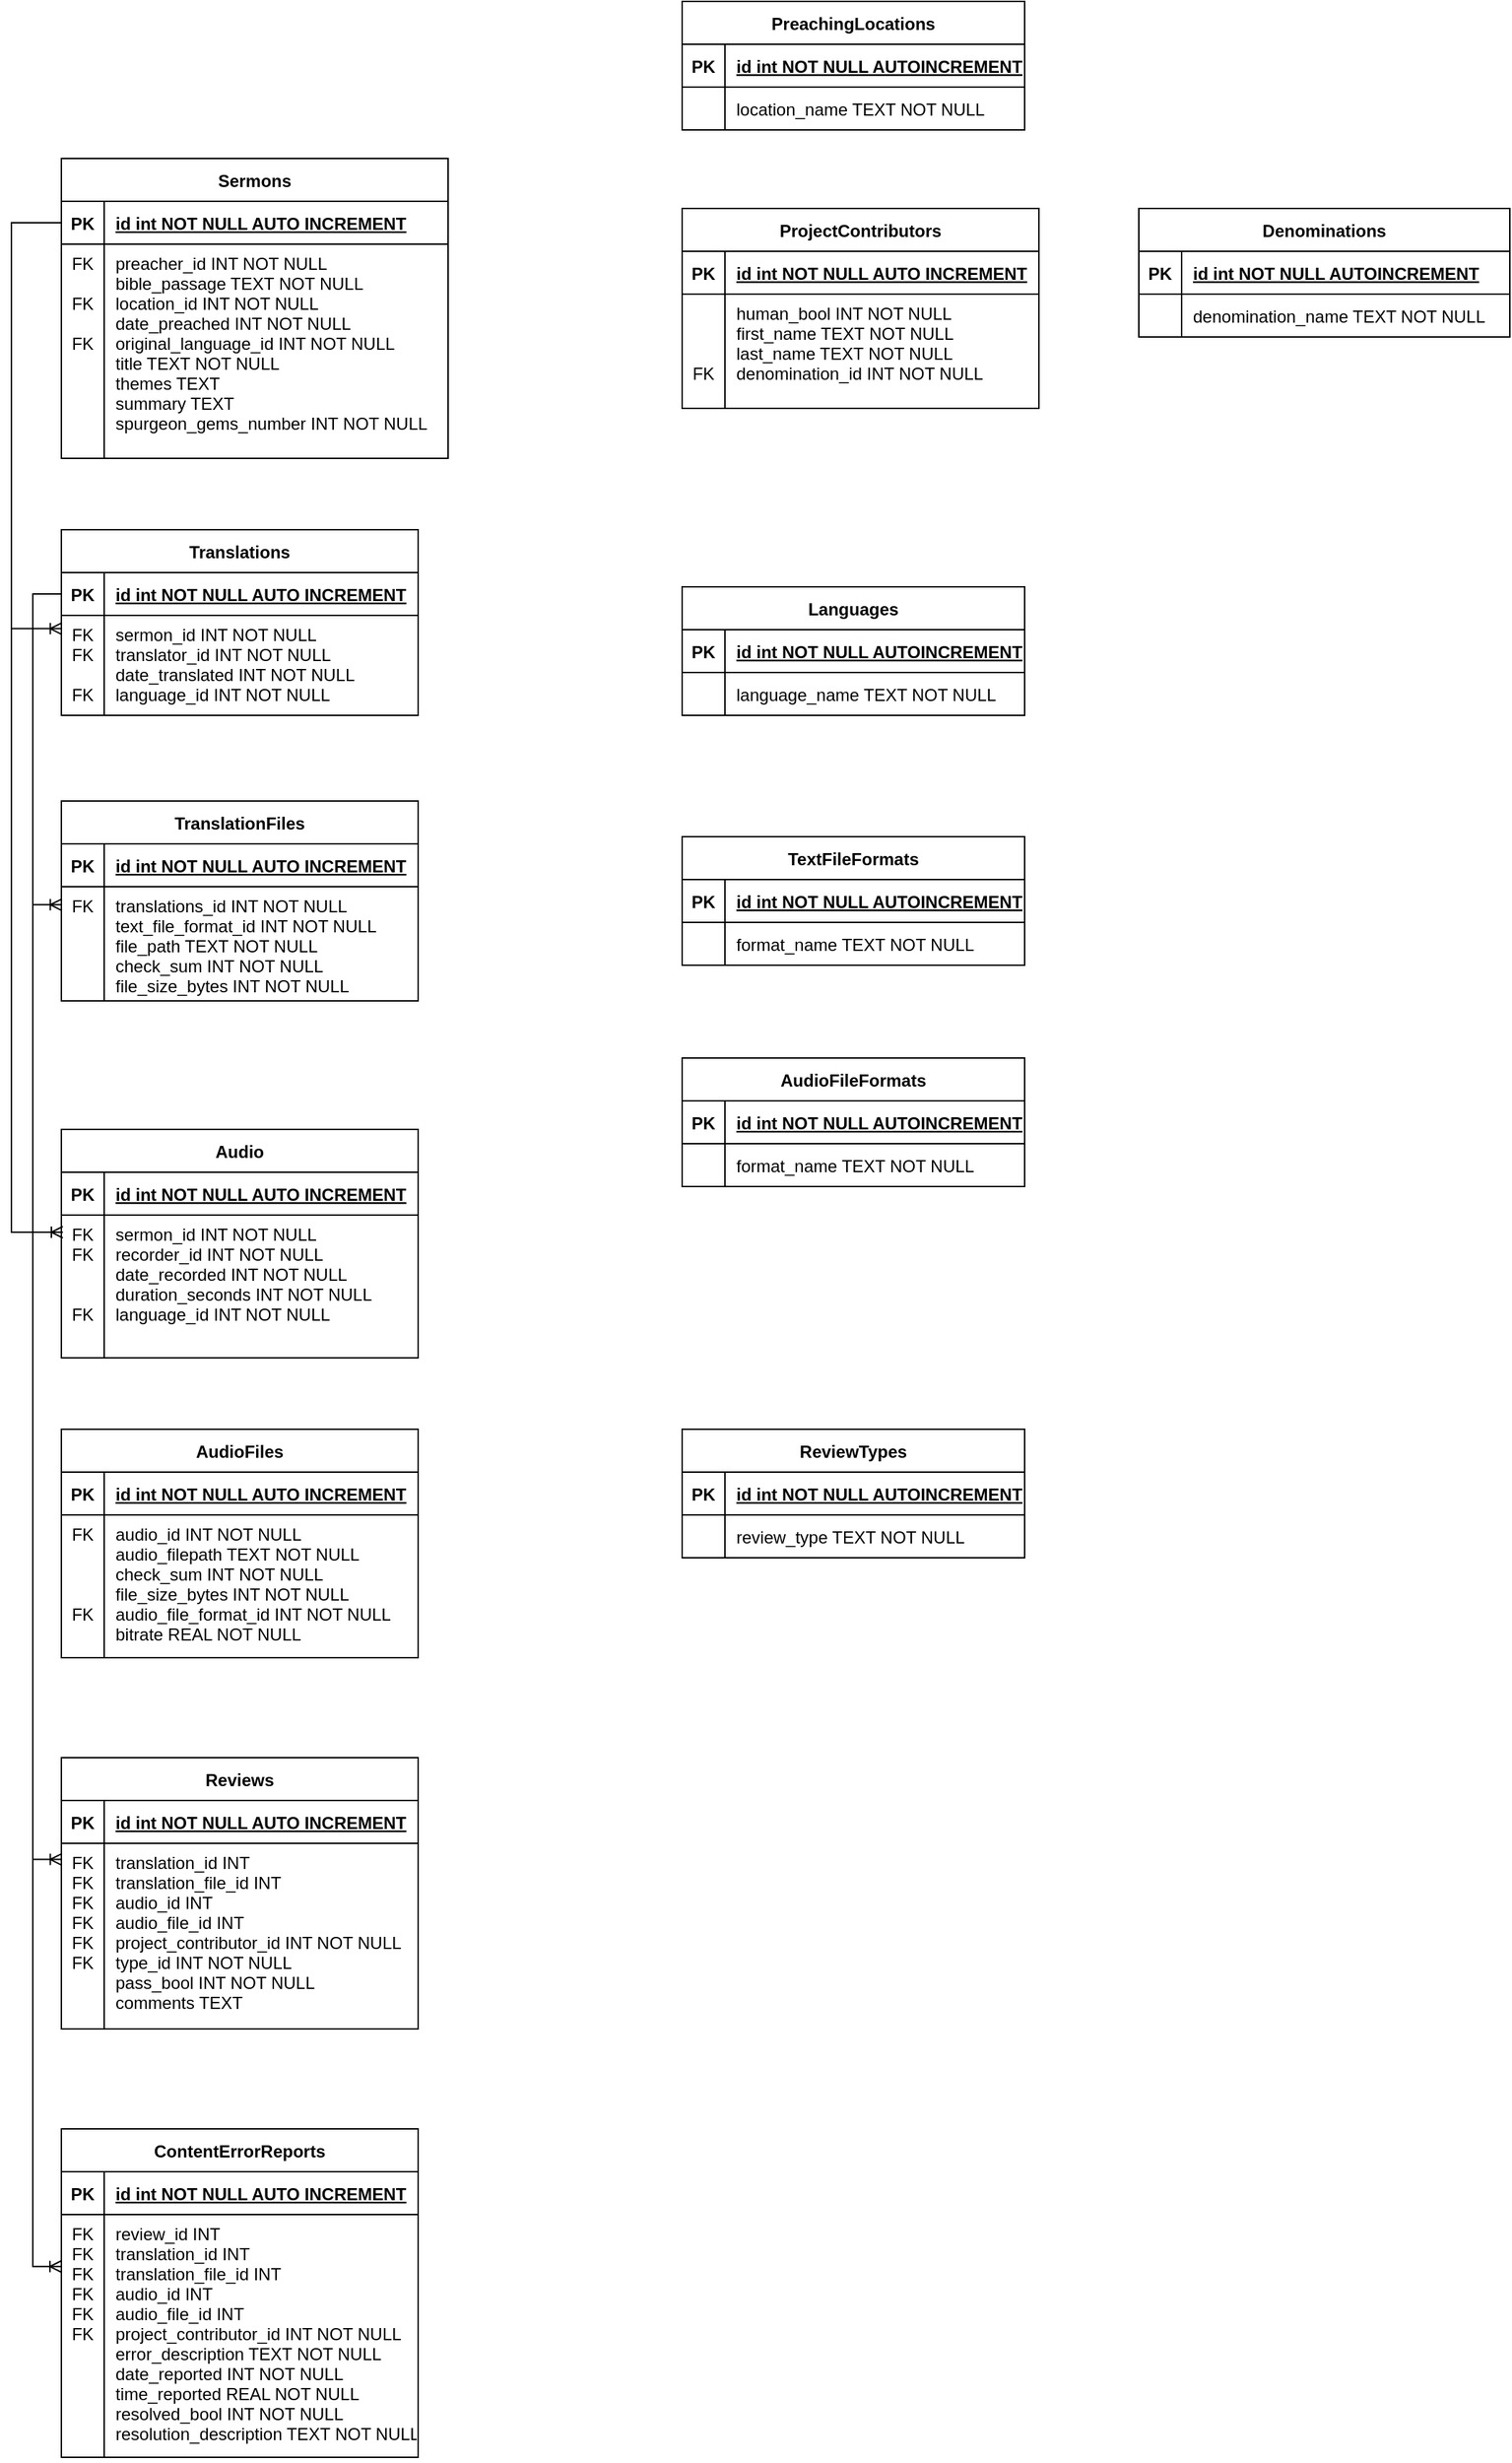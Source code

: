 <mxfile version="28.0.6">
  <diagram id="R2lEEEUBdFMjLlhIrx00" name="Page-1">
    <mxGraphModel dx="2066" dy="2302" grid="1" gridSize="10" guides="1" tooltips="1" connect="1" arrows="1" fold="1" page="1" pageScale="1" pageWidth="850" pageHeight="1100" math="0" shadow="0" extFonts="Permanent Marker^https://fonts.googleapis.com/css?family=Permanent+Marker">
      <root>
        <mxCell id="0" />
        <mxCell id="1" parent="0" />
        <mxCell id="C-vyLk0tnHw3VtMMgP7b-23" value="Sermons" style="shape=table;startSize=30;container=1;collapsible=1;childLayout=tableLayout;fixedRows=1;rowLines=0;fontStyle=1;align=center;resizeLast=1;" parent="1" vertex="1">
          <mxGeometry x="425" y="60" width="271" height="210" as="geometry" />
        </mxCell>
        <mxCell id="C-vyLk0tnHw3VtMMgP7b-24" value="" style="shape=partialRectangle;collapsible=0;dropTarget=0;pointerEvents=0;fillColor=none;points=[[0,0.5],[1,0.5]];portConstraint=eastwest;top=0;left=0;right=0;bottom=1;" parent="C-vyLk0tnHw3VtMMgP7b-23" vertex="1">
          <mxGeometry y="30" width="271" height="30" as="geometry" />
        </mxCell>
        <mxCell id="C-vyLk0tnHw3VtMMgP7b-25" value="PK" style="shape=partialRectangle;overflow=hidden;connectable=0;fillColor=none;top=0;left=0;bottom=0;right=0;fontStyle=1;" parent="C-vyLk0tnHw3VtMMgP7b-24" vertex="1">
          <mxGeometry width="30" height="30" as="geometry">
            <mxRectangle width="30" height="30" as="alternateBounds" />
          </mxGeometry>
        </mxCell>
        <mxCell id="C-vyLk0tnHw3VtMMgP7b-26" value="id int NOT NULL AUTO INCREMENT" style="shape=partialRectangle;overflow=hidden;connectable=0;fillColor=none;top=0;left=0;bottom=0;right=0;align=left;spacingLeft=6;fontStyle=5;" parent="C-vyLk0tnHw3VtMMgP7b-24" vertex="1">
          <mxGeometry x="30" width="241" height="30" as="geometry">
            <mxRectangle width="241" height="30" as="alternateBounds" />
          </mxGeometry>
        </mxCell>
        <mxCell id="C-vyLk0tnHw3VtMMgP7b-27" value="" style="shape=partialRectangle;collapsible=0;dropTarget=0;pointerEvents=0;fillColor=none;points=[[0,0.5],[1,0.5]];portConstraint=eastwest;top=0;left=0;right=0;bottom=0;" parent="C-vyLk0tnHw3VtMMgP7b-23" vertex="1">
          <mxGeometry y="60" width="271" height="150" as="geometry" />
        </mxCell>
        <mxCell id="C-vyLk0tnHw3VtMMgP7b-28" value="FK&#xa;&#xa;FK&#xa;&#xa;FK" style="shape=partialRectangle;overflow=hidden;connectable=0;fillColor=none;top=0;left=0;bottom=0;right=0;verticalAlign=top;" parent="C-vyLk0tnHw3VtMMgP7b-27" vertex="1">
          <mxGeometry width="30" height="150" as="geometry">
            <mxRectangle width="30" height="150" as="alternateBounds" />
          </mxGeometry>
        </mxCell>
        <mxCell id="C-vyLk0tnHw3VtMMgP7b-29" value="preacher_id INT NOT NULL&#xa;bible_passage TEXT NOT NULL&#xa;location_id INT NOT NULL&#xa;date_preached INT NOT NULL&#xa;original_language_id INT NOT NULL&#xa;title TEXT NOT NULL&#xa;themes TEXT&#xa;summary TEXT&#xa;spurgeon_gems_number INT NOT NULL&#xa;&#xa;" style="shape=partialRectangle;overflow=hidden;connectable=0;fillColor=none;top=0;left=0;bottom=0;right=0;align=left;spacingLeft=6;verticalAlign=top;" parent="C-vyLk0tnHw3VtMMgP7b-27" vertex="1">
          <mxGeometry x="30" width="241" height="150" as="geometry">
            <mxRectangle width="241" height="150" as="alternateBounds" />
          </mxGeometry>
        </mxCell>
        <mxCell id="b16THoZEXpVMPkpqOy9E-1" value="Audio" style="shape=table;startSize=30;container=1;collapsible=1;childLayout=tableLayout;fixedRows=1;rowLines=0;fontStyle=1;align=center;resizeLast=1;" vertex="1" parent="1">
          <mxGeometry x="425" y="740" width="250" height="160" as="geometry" />
        </mxCell>
        <mxCell id="b16THoZEXpVMPkpqOy9E-2" value="" style="shape=partialRectangle;collapsible=0;dropTarget=0;pointerEvents=0;fillColor=none;points=[[0,0.5],[1,0.5]];portConstraint=eastwest;top=0;left=0;right=0;bottom=1;" vertex="1" parent="b16THoZEXpVMPkpqOy9E-1">
          <mxGeometry y="30" width="250" height="30" as="geometry" />
        </mxCell>
        <mxCell id="b16THoZEXpVMPkpqOy9E-3" value="PK" style="shape=partialRectangle;overflow=hidden;connectable=0;fillColor=none;top=0;left=0;bottom=0;right=0;fontStyle=1;" vertex="1" parent="b16THoZEXpVMPkpqOy9E-2">
          <mxGeometry width="30" height="30" as="geometry">
            <mxRectangle width="30" height="30" as="alternateBounds" />
          </mxGeometry>
        </mxCell>
        <mxCell id="b16THoZEXpVMPkpqOy9E-4" value="id int NOT NULL AUTO INCREMENT" style="shape=partialRectangle;overflow=hidden;connectable=0;fillColor=none;top=0;left=0;bottom=0;right=0;align=left;spacingLeft=6;fontStyle=5;" vertex="1" parent="b16THoZEXpVMPkpqOy9E-2">
          <mxGeometry x="30" width="220" height="30" as="geometry">
            <mxRectangle width="220" height="30" as="alternateBounds" />
          </mxGeometry>
        </mxCell>
        <mxCell id="b16THoZEXpVMPkpqOy9E-5" value="" style="shape=partialRectangle;collapsible=0;dropTarget=0;pointerEvents=0;fillColor=none;points=[[0,0.5],[1,0.5]];portConstraint=eastwest;top=0;left=0;right=0;bottom=0;" vertex="1" parent="b16THoZEXpVMPkpqOy9E-1">
          <mxGeometry y="60" width="250" height="100" as="geometry" />
        </mxCell>
        <mxCell id="b16THoZEXpVMPkpqOy9E-6" value="FK&#xa;FK&#xa;&#xa;&#xa;FK" style="shape=partialRectangle;overflow=hidden;connectable=0;fillColor=none;top=0;left=0;bottom=0;right=0;verticalAlign=top;" vertex="1" parent="b16THoZEXpVMPkpqOy9E-5">
          <mxGeometry width="30" height="100" as="geometry">
            <mxRectangle width="30" height="100" as="alternateBounds" />
          </mxGeometry>
        </mxCell>
        <mxCell id="b16THoZEXpVMPkpqOy9E-7" value="sermon_id INT NOT NULL&#xa;recorder_id INT NOT NULL&#xa;date_recorded INT NOT NULL&#xa;duration_seconds INT NOT NULL&#xa;language_id INT NOT NULL&#xa;&#xa;" style="shape=partialRectangle;overflow=hidden;connectable=0;fillColor=none;top=0;left=0;bottom=0;right=0;align=left;spacingLeft=6;verticalAlign=top;" vertex="1" parent="b16THoZEXpVMPkpqOy9E-5">
          <mxGeometry x="30" width="220" height="100" as="geometry">
            <mxRectangle width="220" height="100" as="alternateBounds" />
          </mxGeometry>
        </mxCell>
        <mxCell id="b16THoZEXpVMPkpqOy9E-8" value="AudioFiles" style="shape=table;startSize=30;container=1;collapsible=1;childLayout=tableLayout;fixedRows=1;rowLines=0;fontStyle=1;align=center;resizeLast=1;" vertex="1" parent="1">
          <mxGeometry x="425" y="950" width="250" height="160" as="geometry" />
        </mxCell>
        <mxCell id="b16THoZEXpVMPkpqOy9E-9" value="" style="shape=partialRectangle;collapsible=0;dropTarget=0;pointerEvents=0;fillColor=none;points=[[0,0.5],[1,0.5]];portConstraint=eastwest;top=0;left=0;right=0;bottom=1;" vertex="1" parent="b16THoZEXpVMPkpqOy9E-8">
          <mxGeometry y="30" width="250" height="30" as="geometry" />
        </mxCell>
        <mxCell id="b16THoZEXpVMPkpqOy9E-10" value="PK" style="shape=partialRectangle;overflow=hidden;connectable=0;fillColor=none;top=0;left=0;bottom=0;right=0;fontStyle=1;" vertex="1" parent="b16THoZEXpVMPkpqOy9E-9">
          <mxGeometry width="30" height="30" as="geometry">
            <mxRectangle width="30" height="30" as="alternateBounds" />
          </mxGeometry>
        </mxCell>
        <mxCell id="b16THoZEXpVMPkpqOy9E-11" value="id int NOT NULL AUTO INCREMENT" style="shape=partialRectangle;overflow=hidden;connectable=0;fillColor=none;top=0;left=0;bottom=0;right=0;align=left;spacingLeft=6;fontStyle=5;" vertex="1" parent="b16THoZEXpVMPkpqOy9E-9">
          <mxGeometry x="30" width="220" height="30" as="geometry">
            <mxRectangle width="220" height="30" as="alternateBounds" />
          </mxGeometry>
        </mxCell>
        <mxCell id="b16THoZEXpVMPkpqOy9E-12" value="" style="shape=partialRectangle;collapsible=0;dropTarget=0;pointerEvents=0;fillColor=none;points=[[0,0.5],[1,0.5]];portConstraint=eastwest;top=0;left=0;right=0;bottom=0;" vertex="1" parent="b16THoZEXpVMPkpqOy9E-8">
          <mxGeometry y="60" width="250" height="100" as="geometry" />
        </mxCell>
        <mxCell id="b16THoZEXpVMPkpqOy9E-13" value="FK&#xa;&#xa;&#xa;&#xa;FK" style="shape=partialRectangle;overflow=hidden;connectable=0;fillColor=none;top=0;left=0;bottom=0;right=0;verticalAlign=top;" vertex="1" parent="b16THoZEXpVMPkpqOy9E-12">
          <mxGeometry width="30" height="100" as="geometry">
            <mxRectangle width="30" height="100" as="alternateBounds" />
          </mxGeometry>
        </mxCell>
        <mxCell id="b16THoZEXpVMPkpqOy9E-14" value="audio_id INT NOT NULL&#xa;audio_filepath TEXT NOT NULL&#xa;check_sum INT NOT NULL&#xa;file_size_bytes INT NOT NULL&#xa;audio_file_format_id INT NOT NULL&#xa;bitrate REAL NOT NULL&#xa;&#xa;" style="shape=partialRectangle;overflow=hidden;connectable=0;fillColor=none;top=0;left=0;bottom=0;right=0;align=left;spacingLeft=6;verticalAlign=top;" vertex="1" parent="b16THoZEXpVMPkpqOy9E-12">
          <mxGeometry x="30" width="220" height="100" as="geometry">
            <mxRectangle width="220" height="100" as="alternateBounds" />
          </mxGeometry>
        </mxCell>
        <mxCell id="b16THoZEXpVMPkpqOy9E-15" value="Translations" style="shape=table;startSize=30;container=1;collapsible=1;childLayout=tableLayout;fixedRows=1;rowLines=0;fontStyle=1;align=center;resizeLast=1;" vertex="1" parent="1">
          <mxGeometry x="425" y="320" width="250" height="130" as="geometry" />
        </mxCell>
        <mxCell id="b16THoZEXpVMPkpqOy9E-16" value="" style="shape=partialRectangle;collapsible=0;dropTarget=0;pointerEvents=0;fillColor=none;points=[[0,0.5],[1,0.5]];portConstraint=eastwest;top=0;left=0;right=0;bottom=1;" vertex="1" parent="b16THoZEXpVMPkpqOy9E-15">
          <mxGeometry y="30" width="250" height="30" as="geometry" />
        </mxCell>
        <mxCell id="b16THoZEXpVMPkpqOy9E-17" value="PK" style="shape=partialRectangle;overflow=hidden;connectable=0;fillColor=none;top=0;left=0;bottom=0;right=0;fontStyle=1;" vertex="1" parent="b16THoZEXpVMPkpqOy9E-16">
          <mxGeometry width="30" height="30" as="geometry">
            <mxRectangle width="30" height="30" as="alternateBounds" />
          </mxGeometry>
        </mxCell>
        <mxCell id="b16THoZEXpVMPkpqOy9E-18" value="id int NOT NULL AUTO INCREMENT" style="shape=partialRectangle;overflow=hidden;connectable=0;fillColor=none;top=0;left=0;bottom=0;right=0;align=left;spacingLeft=6;fontStyle=5;" vertex="1" parent="b16THoZEXpVMPkpqOy9E-16">
          <mxGeometry x="30" width="220" height="30" as="geometry">
            <mxRectangle width="220" height="30" as="alternateBounds" />
          </mxGeometry>
        </mxCell>
        <mxCell id="b16THoZEXpVMPkpqOy9E-19" value="" style="shape=partialRectangle;collapsible=0;dropTarget=0;pointerEvents=0;fillColor=none;points=[[0,0.5],[1,0.5]];portConstraint=eastwest;top=0;left=0;right=0;bottom=0;" vertex="1" parent="b16THoZEXpVMPkpqOy9E-15">
          <mxGeometry y="60" width="250" height="70" as="geometry" />
        </mxCell>
        <mxCell id="b16THoZEXpVMPkpqOy9E-20" value="FK&#xa;FK&#xa;&#xa;FK" style="shape=partialRectangle;overflow=hidden;connectable=0;fillColor=none;top=0;left=0;bottom=0;right=0;verticalAlign=top;" vertex="1" parent="b16THoZEXpVMPkpqOy9E-19">
          <mxGeometry width="30" height="70" as="geometry">
            <mxRectangle width="30" height="70" as="alternateBounds" />
          </mxGeometry>
        </mxCell>
        <mxCell id="b16THoZEXpVMPkpqOy9E-21" value="sermon_id INT NOT NULL&#xa;translator_id INT NOT NULL&#xa;date_translated INT NOT NULL&#xa;language_id INT NOT NULL" style="shape=partialRectangle;overflow=hidden;connectable=0;fillColor=none;top=0;left=0;bottom=0;right=0;align=left;spacingLeft=6;verticalAlign=top;" vertex="1" parent="b16THoZEXpVMPkpqOy9E-19">
          <mxGeometry x="30" width="220" height="70" as="geometry">
            <mxRectangle width="220" height="70" as="alternateBounds" />
          </mxGeometry>
        </mxCell>
        <mxCell id="b16THoZEXpVMPkpqOy9E-22" value="TranslationFiles" style="shape=table;startSize=30;container=1;collapsible=1;childLayout=tableLayout;fixedRows=1;rowLines=0;fontStyle=1;align=center;resizeLast=1;" vertex="1" parent="1">
          <mxGeometry x="425" y="510" width="250" height="140" as="geometry" />
        </mxCell>
        <mxCell id="b16THoZEXpVMPkpqOy9E-23" value="" style="shape=partialRectangle;collapsible=0;dropTarget=0;pointerEvents=0;fillColor=none;points=[[0,0.5],[1,0.5]];portConstraint=eastwest;top=0;left=0;right=0;bottom=1;" vertex="1" parent="b16THoZEXpVMPkpqOy9E-22">
          <mxGeometry y="30" width="250" height="30" as="geometry" />
        </mxCell>
        <mxCell id="b16THoZEXpVMPkpqOy9E-24" value="PK" style="shape=partialRectangle;overflow=hidden;connectable=0;fillColor=none;top=0;left=0;bottom=0;right=0;fontStyle=1;" vertex="1" parent="b16THoZEXpVMPkpqOy9E-23">
          <mxGeometry width="30" height="30" as="geometry">
            <mxRectangle width="30" height="30" as="alternateBounds" />
          </mxGeometry>
        </mxCell>
        <mxCell id="b16THoZEXpVMPkpqOy9E-25" value="id int NOT NULL AUTO INCREMENT" style="shape=partialRectangle;overflow=hidden;connectable=0;fillColor=none;top=0;left=0;bottom=0;right=0;align=left;spacingLeft=6;fontStyle=5;" vertex="1" parent="b16THoZEXpVMPkpqOy9E-23">
          <mxGeometry x="30" width="220" height="30" as="geometry">
            <mxRectangle width="220" height="30" as="alternateBounds" />
          </mxGeometry>
        </mxCell>
        <mxCell id="b16THoZEXpVMPkpqOy9E-26" value="" style="shape=partialRectangle;collapsible=0;dropTarget=0;pointerEvents=0;fillColor=none;points=[[0,0.5],[1,0.5]];portConstraint=eastwest;top=0;left=0;right=0;bottom=0;" vertex="1" parent="b16THoZEXpVMPkpqOy9E-22">
          <mxGeometry y="60" width="250" height="80" as="geometry" />
        </mxCell>
        <mxCell id="b16THoZEXpVMPkpqOy9E-27" value="FK&#xa;&#xa;&#xa;" style="shape=partialRectangle;overflow=hidden;connectable=0;fillColor=none;top=0;left=0;bottom=0;right=0;verticalAlign=top;" vertex="1" parent="b16THoZEXpVMPkpqOy9E-26">
          <mxGeometry width="30" height="80" as="geometry">
            <mxRectangle width="30" height="80" as="alternateBounds" />
          </mxGeometry>
        </mxCell>
        <mxCell id="b16THoZEXpVMPkpqOy9E-28" value="translations_id INT NOT NULL&#xa;text_file_format_id INT NOT NULL&#xa;file_path TEXT NOT NULL&#xa;check_sum INT NOT NULL&#xa;file_size_bytes INT NOT NULL&#xa;&#xa;" style="shape=partialRectangle;overflow=hidden;connectable=0;fillColor=none;top=0;left=0;bottom=0;right=0;align=left;spacingLeft=6;verticalAlign=top;" vertex="1" parent="b16THoZEXpVMPkpqOy9E-26">
          <mxGeometry x="30" width="220" height="80" as="geometry">
            <mxRectangle width="220" height="80" as="alternateBounds" />
          </mxGeometry>
        </mxCell>
        <mxCell id="b16THoZEXpVMPkpqOy9E-29" value="ProjectContributors" style="shape=table;startSize=30;container=1;collapsible=1;childLayout=tableLayout;fixedRows=1;rowLines=0;fontStyle=1;align=center;resizeLast=1;" vertex="1" parent="1">
          <mxGeometry x="860" y="95" width="250" height="140" as="geometry" />
        </mxCell>
        <mxCell id="b16THoZEXpVMPkpqOy9E-30" value="" style="shape=partialRectangle;collapsible=0;dropTarget=0;pointerEvents=0;fillColor=none;points=[[0,0.5],[1,0.5]];portConstraint=eastwest;top=0;left=0;right=0;bottom=1;" vertex="1" parent="b16THoZEXpVMPkpqOy9E-29">
          <mxGeometry y="30" width="250" height="30" as="geometry" />
        </mxCell>
        <mxCell id="b16THoZEXpVMPkpqOy9E-31" value="PK" style="shape=partialRectangle;overflow=hidden;connectable=0;fillColor=none;top=0;left=0;bottom=0;right=0;fontStyle=1;" vertex="1" parent="b16THoZEXpVMPkpqOy9E-30">
          <mxGeometry width="30" height="30" as="geometry">
            <mxRectangle width="30" height="30" as="alternateBounds" />
          </mxGeometry>
        </mxCell>
        <mxCell id="b16THoZEXpVMPkpqOy9E-32" value="id int NOT NULL AUTO INCREMENT" style="shape=partialRectangle;overflow=hidden;connectable=0;fillColor=none;top=0;left=0;bottom=0;right=0;align=left;spacingLeft=6;fontStyle=5;" vertex="1" parent="b16THoZEXpVMPkpqOy9E-30">
          <mxGeometry x="30" width="220" height="30" as="geometry">
            <mxRectangle width="220" height="30" as="alternateBounds" />
          </mxGeometry>
        </mxCell>
        <mxCell id="b16THoZEXpVMPkpqOy9E-33" value="" style="shape=partialRectangle;collapsible=0;dropTarget=0;pointerEvents=0;fillColor=none;points=[[0,0.5],[1,0.5]];portConstraint=eastwest;top=0;left=0;right=0;bottom=0;" vertex="1" parent="b16THoZEXpVMPkpqOy9E-29">
          <mxGeometry y="60" width="250" height="80" as="geometry" />
        </mxCell>
        <mxCell id="b16THoZEXpVMPkpqOy9E-34" value="&#xa;&#xa;&#xa;FK" style="shape=partialRectangle;overflow=hidden;connectable=0;fillColor=none;top=0;left=0;bottom=0;right=0;verticalAlign=top;" vertex="1" parent="b16THoZEXpVMPkpqOy9E-33">
          <mxGeometry width="30" height="80" as="geometry">
            <mxRectangle width="30" height="80" as="alternateBounds" />
          </mxGeometry>
        </mxCell>
        <mxCell id="b16THoZEXpVMPkpqOy9E-35" value="human_bool INT NOT NULL&#xa;first_name TEXT NOT NULL&#xa;last_name TEXT NOT NULL&#xa;denomination_id INT NOT NULL&#xa;&#xa;" style="shape=partialRectangle;overflow=hidden;connectable=0;fillColor=none;top=0;left=0;bottom=0;right=0;align=left;spacingLeft=6;verticalAlign=top;" vertex="1" parent="b16THoZEXpVMPkpqOy9E-33">
          <mxGeometry x="30" width="220" height="80" as="geometry">
            <mxRectangle width="220" height="80" as="alternateBounds" />
          </mxGeometry>
        </mxCell>
        <mxCell id="b16THoZEXpVMPkpqOy9E-36" value="Reviews" style="shape=table;startSize=30;container=1;collapsible=1;childLayout=tableLayout;fixedRows=1;rowLines=0;fontStyle=1;align=center;resizeLast=1;" vertex="1" parent="1">
          <mxGeometry x="425" y="1180" width="250" height="190" as="geometry" />
        </mxCell>
        <mxCell id="b16THoZEXpVMPkpqOy9E-37" value="" style="shape=partialRectangle;collapsible=0;dropTarget=0;pointerEvents=0;fillColor=none;points=[[0,0.5],[1,0.5]];portConstraint=eastwest;top=0;left=0;right=0;bottom=1;" vertex="1" parent="b16THoZEXpVMPkpqOy9E-36">
          <mxGeometry y="30" width="250" height="30" as="geometry" />
        </mxCell>
        <mxCell id="b16THoZEXpVMPkpqOy9E-38" value="PK" style="shape=partialRectangle;overflow=hidden;connectable=0;fillColor=none;top=0;left=0;bottom=0;right=0;fontStyle=1;" vertex="1" parent="b16THoZEXpVMPkpqOy9E-37">
          <mxGeometry width="30" height="30" as="geometry">
            <mxRectangle width="30" height="30" as="alternateBounds" />
          </mxGeometry>
        </mxCell>
        <mxCell id="b16THoZEXpVMPkpqOy9E-39" value="id int NOT NULL AUTO INCREMENT" style="shape=partialRectangle;overflow=hidden;connectable=0;fillColor=none;top=0;left=0;bottom=0;right=0;align=left;spacingLeft=6;fontStyle=5;" vertex="1" parent="b16THoZEXpVMPkpqOy9E-37">
          <mxGeometry x="30" width="220" height="30" as="geometry">
            <mxRectangle width="220" height="30" as="alternateBounds" />
          </mxGeometry>
        </mxCell>
        <mxCell id="b16THoZEXpVMPkpqOy9E-40" value="" style="shape=partialRectangle;collapsible=0;dropTarget=0;pointerEvents=0;fillColor=none;points=[[0,0.5],[1,0.5]];portConstraint=eastwest;top=0;left=0;right=0;bottom=0;" vertex="1" parent="b16THoZEXpVMPkpqOy9E-36">
          <mxGeometry y="60" width="250" height="130" as="geometry" />
        </mxCell>
        <mxCell id="b16THoZEXpVMPkpqOy9E-41" value="FK&#xa;FK&#xa;FK&#xa;FK&#xa;FK&#xa;FK" style="shape=partialRectangle;overflow=hidden;connectable=0;fillColor=none;top=0;left=0;bottom=0;right=0;verticalAlign=top;" vertex="1" parent="b16THoZEXpVMPkpqOy9E-40">
          <mxGeometry width="30" height="130" as="geometry">
            <mxRectangle width="30" height="130" as="alternateBounds" />
          </mxGeometry>
        </mxCell>
        <mxCell id="b16THoZEXpVMPkpqOy9E-42" value="translation_id INT&#xa;translation_file_id INT&#xa;audio_id INT&#xa;audio_file_id INT&#xa;project_contributor_id INT NOT NULL&#xa;type_id INT NOT NULL&#xa;pass_bool INT NOT NULL&#xa;comments TEXT&#xa;&#xa;&#xa;" style="shape=partialRectangle;overflow=hidden;connectable=0;fillColor=none;top=0;left=0;bottom=0;right=0;align=left;spacingLeft=6;verticalAlign=top;" vertex="1" parent="b16THoZEXpVMPkpqOy9E-40">
          <mxGeometry x="30" width="220" height="130" as="geometry">
            <mxRectangle width="220" height="130" as="alternateBounds" />
          </mxGeometry>
        </mxCell>
        <mxCell id="b16THoZEXpVMPkpqOy9E-43" value="ContentErrorReports" style="shape=table;startSize=30;container=1;collapsible=1;childLayout=tableLayout;fixedRows=1;rowLines=0;fontStyle=1;align=center;resizeLast=1;" vertex="1" parent="1">
          <mxGeometry x="425" y="1440" width="250" height="230" as="geometry" />
        </mxCell>
        <mxCell id="b16THoZEXpVMPkpqOy9E-44" value="" style="shape=partialRectangle;collapsible=0;dropTarget=0;pointerEvents=0;fillColor=none;points=[[0,0.5],[1,0.5]];portConstraint=eastwest;top=0;left=0;right=0;bottom=1;" vertex="1" parent="b16THoZEXpVMPkpqOy9E-43">
          <mxGeometry y="30" width="250" height="30" as="geometry" />
        </mxCell>
        <mxCell id="b16THoZEXpVMPkpqOy9E-45" value="PK" style="shape=partialRectangle;overflow=hidden;connectable=0;fillColor=none;top=0;left=0;bottom=0;right=0;fontStyle=1;" vertex="1" parent="b16THoZEXpVMPkpqOy9E-44">
          <mxGeometry width="30" height="30" as="geometry">
            <mxRectangle width="30" height="30" as="alternateBounds" />
          </mxGeometry>
        </mxCell>
        <mxCell id="b16THoZEXpVMPkpqOy9E-46" value="id int NOT NULL AUTO INCREMENT" style="shape=partialRectangle;overflow=hidden;connectable=0;fillColor=none;top=0;left=0;bottom=0;right=0;align=left;spacingLeft=6;fontStyle=5;" vertex="1" parent="b16THoZEXpVMPkpqOy9E-44">
          <mxGeometry x="30" width="220" height="30" as="geometry">
            <mxRectangle width="220" height="30" as="alternateBounds" />
          </mxGeometry>
        </mxCell>
        <mxCell id="b16THoZEXpVMPkpqOy9E-47" value="" style="shape=partialRectangle;collapsible=0;dropTarget=0;pointerEvents=0;fillColor=none;points=[[0,0.5],[1,0.5]];portConstraint=eastwest;top=0;left=0;right=0;bottom=0;" vertex="1" parent="b16THoZEXpVMPkpqOy9E-43">
          <mxGeometry y="60" width="250" height="170" as="geometry" />
        </mxCell>
        <mxCell id="b16THoZEXpVMPkpqOy9E-48" value="FK&#xa;FK&#xa;FK&#xa;FK&#xa;FK&#xa;FK&#xa;" style="shape=partialRectangle;overflow=hidden;connectable=0;fillColor=none;top=0;left=0;bottom=0;right=0;verticalAlign=top;" vertex="1" parent="b16THoZEXpVMPkpqOy9E-47">
          <mxGeometry width="30" height="170" as="geometry">
            <mxRectangle width="30" height="170" as="alternateBounds" />
          </mxGeometry>
        </mxCell>
        <mxCell id="b16THoZEXpVMPkpqOy9E-49" value="review_id INT&#xa;translation_id INT&#xa;translation_file_id INT&#xa;audio_id INT&#xa;audio_file_id INT&#xa;project_contributor_id INT NOT NULL&#xa;error_description TEXT NOT NULL&#xa;date_reported INT NOT NULL&#xa;time_reported REAL NOT NULL&#xa;resolved_bool INT NOT NULL&#xa;resolution_description TEXT NOT NULL&#xa;&#xa;&#xa;&#xa;" style="shape=partialRectangle;overflow=hidden;connectable=0;fillColor=none;top=0;left=0;bottom=0;right=0;align=left;spacingLeft=6;verticalAlign=top;" vertex="1" parent="b16THoZEXpVMPkpqOy9E-47">
          <mxGeometry x="30" width="220" height="170" as="geometry">
            <mxRectangle width="220" height="170" as="alternateBounds" />
          </mxGeometry>
        </mxCell>
        <mxCell id="b16THoZEXpVMPkpqOy9E-50" value="Denominations" style="shape=table;startSize=30;container=1;collapsible=1;childLayout=tableLayout;fixedRows=1;rowLines=0;fontStyle=1;align=center;resizeLast=1;" vertex="1" parent="1">
          <mxGeometry x="1180" y="95" width="260" height="90" as="geometry" />
        </mxCell>
        <mxCell id="b16THoZEXpVMPkpqOy9E-51" value="" style="shape=partialRectangle;collapsible=0;dropTarget=0;pointerEvents=0;fillColor=none;points=[[0,0.5],[1,0.5]];portConstraint=eastwest;top=0;left=0;right=0;bottom=1;" vertex="1" parent="b16THoZEXpVMPkpqOy9E-50">
          <mxGeometry y="30" width="260" height="30" as="geometry" />
        </mxCell>
        <mxCell id="b16THoZEXpVMPkpqOy9E-52" value="PK" style="shape=partialRectangle;overflow=hidden;connectable=0;fillColor=none;top=0;left=0;bottom=0;right=0;fontStyle=1;" vertex="1" parent="b16THoZEXpVMPkpqOy9E-51">
          <mxGeometry width="30" height="30" as="geometry">
            <mxRectangle width="30" height="30" as="alternateBounds" />
          </mxGeometry>
        </mxCell>
        <mxCell id="b16THoZEXpVMPkpqOy9E-53" value="id int NOT NULL AUTOINCREMENT" style="shape=partialRectangle;overflow=hidden;connectable=0;fillColor=none;top=0;left=0;bottom=0;right=0;align=left;spacingLeft=6;fontStyle=5;" vertex="1" parent="b16THoZEXpVMPkpqOy9E-51">
          <mxGeometry x="30" width="230" height="30" as="geometry">
            <mxRectangle width="230" height="30" as="alternateBounds" />
          </mxGeometry>
        </mxCell>
        <mxCell id="b16THoZEXpVMPkpqOy9E-54" value="" style="shape=partialRectangle;collapsible=0;dropTarget=0;pointerEvents=0;fillColor=none;points=[[0,0.5],[1,0.5]];portConstraint=eastwest;top=0;left=0;right=0;bottom=0;verticalAlign=top;" vertex="1" parent="b16THoZEXpVMPkpqOy9E-50">
          <mxGeometry y="60" width="260" height="30" as="geometry" />
        </mxCell>
        <mxCell id="b16THoZEXpVMPkpqOy9E-55" value="" style="shape=partialRectangle;overflow=hidden;connectable=0;fillColor=none;top=0;left=0;bottom=0;right=0;" vertex="1" parent="b16THoZEXpVMPkpqOy9E-54">
          <mxGeometry width="30" height="30" as="geometry">
            <mxRectangle width="30" height="30" as="alternateBounds" />
          </mxGeometry>
        </mxCell>
        <mxCell id="b16THoZEXpVMPkpqOy9E-56" value="denomination_name TEXT NOT NULL" style="shape=partialRectangle;overflow=hidden;connectable=0;fillColor=none;top=0;left=0;bottom=0;right=0;align=left;spacingLeft=6;" vertex="1" parent="b16THoZEXpVMPkpqOy9E-54">
          <mxGeometry x="30" width="230" height="30" as="geometry">
            <mxRectangle width="230" height="30" as="alternateBounds" />
          </mxGeometry>
        </mxCell>
        <mxCell id="b16THoZEXpVMPkpqOy9E-57" value="PreachingLocations" style="shape=table;startSize=30;container=1;collapsible=1;childLayout=tableLayout;fixedRows=1;rowLines=0;fontStyle=1;align=center;resizeLast=1;" vertex="1" parent="1">
          <mxGeometry x="860" y="-50" width="240" height="90" as="geometry" />
        </mxCell>
        <mxCell id="b16THoZEXpVMPkpqOy9E-58" value="" style="shape=partialRectangle;collapsible=0;dropTarget=0;pointerEvents=0;fillColor=none;points=[[0,0.5],[1,0.5]];portConstraint=eastwest;top=0;left=0;right=0;bottom=1;" vertex="1" parent="b16THoZEXpVMPkpqOy9E-57">
          <mxGeometry y="30" width="240" height="30" as="geometry" />
        </mxCell>
        <mxCell id="b16THoZEXpVMPkpqOy9E-59" value="PK" style="shape=partialRectangle;overflow=hidden;connectable=0;fillColor=none;top=0;left=0;bottom=0;right=0;fontStyle=1;" vertex="1" parent="b16THoZEXpVMPkpqOy9E-58">
          <mxGeometry width="30" height="30" as="geometry">
            <mxRectangle width="30" height="30" as="alternateBounds" />
          </mxGeometry>
        </mxCell>
        <mxCell id="b16THoZEXpVMPkpqOy9E-60" value="id int NOT NULL AUTOINCREMENT" style="shape=partialRectangle;overflow=hidden;connectable=0;fillColor=none;top=0;left=0;bottom=0;right=0;align=left;spacingLeft=6;fontStyle=5;" vertex="1" parent="b16THoZEXpVMPkpqOy9E-58">
          <mxGeometry x="30" width="210" height="30" as="geometry">
            <mxRectangle width="210" height="30" as="alternateBounds" />
          </mxGeometry>
        </mxCell>
        <mxCell id="b16THoZEXpVMPkpqOy9E-61" value="" style="shape=partialRectangle;collapsible=0;dropTarget=0;pointerEvents=0;fillColor=none;points=[[0,0.5],[1,0.5]];portConstraint=eastwest;top=0;left=0;right=0;bottom=0;verticalAlign=top;" vertex="1" parent="b16THoZEXpVMPkpqOy9E-57">
          <mxGeometry y="60" width="240" height="30" as="geometry" />
        </mxCell>
        <mxCell id="b16THoZEXpVMPkpqOy9E-62" value="" style="shape=partialRectangle;overflow=hidden;connectable=0;fillColor=none;top=0;left=0;bottom=0;right=0;" vertex="1" parent="b16THoZEXpVMPkpqOy9E-61">
          <mxGeometry width="30" height="30" as="geometry">
            <mxRectangle width="30" height="30" as="alternateBounds" />
          </mxGeometry>
        </mxCell>
        <mxCell id="b16THoZEXpVMPkpqOy9E-63" value="location_name TEXT NOT NULL" style="shape=partialRectangle;overflow=hidden;connectable=0;fillColor=none;top=0;left=0;bottom=0;right=0;align=left;spacingLeft=6;" vertex="1" parent="b16THoZEXpVMPkpqOy9E-61">
          <mxGeometry x="30" width="210" height="30" as="geometry">
            <mxRectangle width="210" height="30" as="alternateBounds" />
          </mxGeometry>
        </mxCell>
        <mxCell id="b16THoZEXpVMPkpqOy9E-64" value="Languages" style="shape=table;startSize=30;container=1;collapsible=1;childLayout=tableLayout;fixedRows=1;rowLines=0;fontStyle=1;align=center;resizeLast=1;" vertex="1" parent="1">
          <mxGeometry x="860" y="360" width="240" height="90" as="geometry" />
        </mxCell>
        <mxCell id="b16THoZEXpVMPkpqOy9E-65" value="" style="shape=partialRectangle;collapsible=0;dropTarget=0;pointerEvents=0;fillColor=none;points=[[0,0.5],[1,0.5]];portConstraint=eastwest;top=0;left=0;right=0;bottom=1;" vertex="1" parent="b16THoZEXpVMPkpqOy9E-64">
          <mxGeometry y="30" width="240" height="30" as="geometry" />
        </mxCell>
        <mxCell id="b16THoZEXpVMPkpqOy9E-66" value="PK" style="shape=partialRectangle;overflow=hidden;connectable=0;fillColor=none;top=0;left=0;bottom=0;right=0;fontStyle=1;" vertex="1" parent="b16THoZEXpVMPkpqOy9E-65">
          <mxGeometry width="30" height="30" as="geometry">
            <mxRectangle width="30" height="30" as="alternateBounds" />
          </mxGeometry>
        </mxCell>
        <mxCell id="b16THoZEXpVMPkpqOy9E-67" value="id int NOT NULL AUTOINCREMENT" style="shape=partialRectangle;overflow=hidden;connectable=0;fillColor=none;top=0;left=0;bottom=0;right=0;align=left;spacingLeft=6;fontStyle=5;" vertex="1" parent="b16THoZEXpVMPkpqOy9E-65">
          <mxGeometry x="30" width="210" height="30" as="geometry">
            <mxRectangle width="210" height="30" as="alternateBounds" />
          </mxGeometry>
        </mxCell>
        <mxCell id="b16THoZEXpVMPkpqOy9E-68" value="" style="shape=partialRectangle;collapsible=0;dropTarget=0;pointerEvents=0;fillColor=none;points=[[0,0.5],[1,0.5]];portConstraint=eastwest;top=0;left=0;right=0;bottom=0;verticalAlign=top;" vertex="1" parent="b16THoZEXpVMPkpqOy9E-64">
          <mxGeometry y="60" width="240" height="30" as="geometry" />
        </mxCell>
        <mxCell id="b16THoZEXpVMPkpqOy9E-69" value="" style="shape=partialRectangle;overflow=hidden;connectable=0;fillColor=none;top=0;left=0;bottom=0;right=0;" vertex="1" parent="b16THoZEXpVMPkpqOy9E-68">
          <mxGeometry width="30" height="30" as="geometry">
            <mxRectangle width="30" height="30" as="alternateBounds" />
          </mxGeometry>
        </mxCell>
        <mxCell id="b16THoZEXpVMPkpqOy9E-70" value="language_name TEXT NOT NULL" style="shape=partialRectangle;overflow=hidden;connectable=0;fillColor=none;top=0;left=0;bottom=0;right=0;align=left;spacingLeft=6;" vertex="1" parent="b16THoZEXpVMPkpqOy9E-68">
          <mxGeometry x="30" width="210" height="30" as="geometry">
            <mxRectangle width="210" height="30" as="alternateBounds" />
          </mxGeometry>
        </mxCell>
        <mxCell id="b16THoZEXpVMPkpqOy9E-78" value="AudioFileFormats" style="shape=table;startSize=30;container=1;collapsible=1;childLayout=tableLayout;fixedRows=1;rowLines=0;fontStyle=1;align=center;resizeLast=1;" vertex="1" parent="1">
          <mxGeometry x="860" y="690" width="240" height="90" as="geometry" />
        </mxCell>
        <mxCell id="b16THoZEXpVMPkpqOy9E-79" value="" style="shape=partialRectangle;collapsible=0;dropTarget=0;pointerEvents=0;fillColor=none;points=[[0,0.5],[1,0.5]];portConstraint=eastwest;top=0;left=0;right=0;bottom=1;" vertex="1" parent="b16THoZEXpVMPkpqOy9E-78">
          <mxGeometry y="30" width="240" height="30" as="geometry" />
        </mxCell>
        <mxCell id="b16THoZEXpVMPkpqOy9E-80" value="PK" style="shape=partialRectangle;overflow=hidden;connectable=0;fillColor=none;top=0;left=0;bottom=0;right=0;fontStyle=1;" vertex="1" parent="b16THoZEXpVMPkpqOy9E-79">
          <mxGeometry width="30" height="30" as="geometry">
            <mxRectangle width="30" height="30" as="alternateBounds" />
          </mxGeometry>
        </mxCell>
        <mxCell id="b16THoZEXpVMPkpqOy9E-81" value="id int NOT NULL AUTOINCREMENT" style="shape=partialRectangle;overflow=hidden;connectable=0;fillColor=none;top=0;left=0;bottom=0;right=0;align=left;spacingLeft=6;fontStyle=5;" vertex="1" parent="b16THoZEXpVMPkpqOy9E-79">
          <mxGeometry x="30" width="210" height="30" as="geometry">
            <mxRectangle width="210" height="30" as="alternateBounds" />
          </mxGeometry>
        </mxCell>
        <mxCell id="b16THoZEXpVMPkpqOy9E-82" value="" style="shape=partialRectangle;collapsible=0;dropTarget=0;pointerEvents=0;fillColor=none;points=[[0,0.5],[1,0.5]];portConstraint=eastwest;top=0;left=0;right=0;bottom=0;verticalAlign=top;" vertex="1" parent="b16THoZEXpVMPkpqOy9E-78">
          <mxGeometry y="60" width="240" height="30" as="geometry" />
        </mxCell>
        <mxCell id="b16THoZEXpVMPkpqOy9E-83" value="" style="shape=partialRectangle;overflow=hidden;connectable=0;fillColor=none;top=0;left=0;bottom=0;right=0;" vertex="1" parent="b16THoZEXpVMPkpqOy9E-82">
          <mxGeometry width="30" height="30" as="geometry">
            <mxRectangle width="30" height="30" as="alternateBounds" />
          </mxGeometry>
        </mxCell>
        <mxCell id="b16THoZEXpVMPkpqOy9E-84" value="format_name TEXT NOT NULL" style="shape=partialRectangle;overflow=hidden;connectable=0;fillColor=none;top=0;left=0;bottom=0;right=0;align=left;spacingLeft=6;" vertex="1" parent="b16THoZEXpVMPkpqOy9E-82">
          <mxGeometry x="30" width="210" height="30" as="geometry">
            <mxRectangle width="210" height="30" as="alternateBounds" />
          </mxGeometry>
        </mxCell>
        <mxCell id="b16THoZEXpVMPkpqOy9E-85" value="TextFileFormats" style="shape=table;startSize=30;container=1;collapsible=1;childLayout=tableLayout;fixedRows=1;rowLines=0;fontStyle=1;align=center;resizeLast=1;" vertex="1" parent="1">
          <mxGeometry x="860" y="535" width="240" height="90" as="geometry" />
        </mxCell>
        <mxCell id="b16THoZEXpVMPkpqOy9E-86" value="" style="shape=partialRectangle;collapsible=0;dropTarget=0;pointerEvents=0;fillColor=none;points=[[0,0.5],[1,0.5]];portConstraint=eastwest;top=0;left=0;right=0;bottom=1;" vertex="1" parent="b16THoZEXpVMPkpqOy9E-85">
          <mxGeometry y="30" width="240" height="30" as="geometry" />
        </mxCell>
        <mxCell id="b16THoZEXpVMPkpqOy9E-87" value="PK" style="shape=partialRectangle;overflow=hidden;connectable=0;fillColor=none;top=0;left=0;bottom=0;right=0;fontStyle=1;" vertex="1" parent="b16THoZEXpVMPkpqOy9E-86">
          <mxGeometry width="30" height="30" as="geometry">
            <mxRectangle width="30" height="30" as="alternateBounds" />
          </mxGeometry>
        </mxCell>
        <mxCell id="b16THoZEXpVMPkpqOy9E-88" value="id int NOT NULL AUTOINCREMENT" style="shape=partialRectangle;overflow=hidden;connectable=0;fillColor=none;top=0;left=0;bottom=0;right=0;align=left;spacingLeft=6;fontStyle=5;" vertex="1" parent="b16THoZEXpVMPkpqOy9E-86">
          <mxGeometry x="30" width="210" height="30" as="geometry">
            <mxRectangle width="210" height="30" as="alternateBounds" />
          </mxGeometry>
        </mxCell>
        <mxCell id="b16THoZEXpVMPkpqOy9E-89" value="" style="shape=partialRectangle;collapsible=0;dropTarget=0;pointerEvents=0;fillColor=none;points=[[0,0.5],[1,0.5]];portConstraint=eastwest;top=0;left=0;right=0;bottom=0;verticalAlign=top;" vertex="1" parent="b16THoZEXpVMPkpqOy9E-85">
          <mxGeometry y="60" width="240" height="30" as="geometry" />
        </mxCell>
        <mxCell id="b16THoZEXpVMPkpqOy9E-90" value="" style="shape=partialRectangle;overflow=hidden;connectable=0;fillColor=none;top=0;left=0;bottom=0;right=0;" vertex="1" parent="b16THoZEXpVMPkpqOy9E-89">
          <mxGeometry width="30" height="30" as="geometry">
            <mxRectangle width="30" height="30" as="alternateBounds" />
          </mxGeometry>
        </mxCell>
        <mxCell id="b16THoZEXpVMPkpqOy9E-91" value="format_name TEXT NOT NULL" style="shape=partialRectangle;overflow=hidden;connectable=0;fillColor=none;top=0;left=0;bottom=0;right=0;align=left;spacingLeft=6;" vertex="1" parent="b16THoZEXpVMPkpqOy9E-89">
          <mxGeometry x="30" width="210" height="30" as="geometry">
            <mxRectangle width="210" height="30" as="alternateBounds" />
          </mxGeometry>
        </mxCell>
        <mxCell id="b16THoZEXpVMPkpqOy9E-92" value="ReviewTypes" style="shape=table;startSize=30;container=1;collapsible=1;childLayout=tableLayout;fixedRows=1;rowLines=0;fontStyle=1;align=center;resizeLast=1;" vertex="1" parent="1">
          <mxGeometry x="860" y="950" width="240" height="90" as="geometry" />
        </mxCell>
        <mxCell id="b16THoZEXpVMPkpqOy9E-93" value="" style="shape=partialRectangle;collapsible=0;dropTarget=0;pointerEvents=0;fillColor=none;points=[[0,0.5],[1,0.5]];portConstraint=eastwest;top=0;left=0;right=0;bottom=1;" vertex="1" parent="b16THoZEXpVMPkpqOy9E-92">
          <mxGeometry y="30" width="240" height="30" as="geometry" />
        </mxCell>
        <mxCell id="b16THoZEXpVMPkpqOy9E-94" value="PK" style="shape=partialRectangle;overflow=hidden;connectable=0;fillColor=none;top=0;left=0;bottom=0;right=0;fontStyle=1;" vertex="1" parent="b16THoZEXpVMPkpqOy9E-93">
          <mxGeometry width="30" height="30" as="geometry">
            <mxRectangle width="30" height="30" as="alternateBounds" />
          </mxGeometry>
        </mxCell>
        <mxCell id="b16THoZEXpVMPkpqOy9E-95" value="id int NOT NULL AUTOINCREMENT" style="shape=partialRectangle;overflow=hidden;connectable=0;fillColor=none;top=0;left=0;bottom=0;right=0;align=left;spacingLeft=6;fontStyle=5;" vertex="1" parent="b16THoZEXpVMPkpqOy9E-93">
          <mxGeometry x="30" width="210" height="30" as="geometry">
            <mxRectangle width="210" height="30" as="alternateBounds" />
          </mxGeometry>
        </mxCell>
        <mxCell id="b16THoZEXpVMPkpqOy9E-96" value="" style="shape=partialRectangle;collapsible=0;dropTarget=0;pointerEvents=0;fillColor=none;points=[[0,0.5],[1,0.5]];portConstraint=eastwest;top=0;left=0;right=0;bottom=0;verticalAlign=top;" vertex="1" parent="b16THoZEXpVMPkpqOy9E-92">
          <mxGeometry y="60" width="240" height="30" as="geometry" />
        </mxCell>
        <mxCell id="b16THoZEXpVMPkpqOy9E-97" value="" style="shape=partialRectangle;overflow=hidden;connectable=0;fillColor=none;top=0;left=0;bottom=0;right=0;" vertex="1" parent="b16THoZEXpVMPkpqOy9E-96">
          <mxGeometry width="30" height="30" as="geometry">
            <mxRectangle width="30" height="30" as="alternateBounds" />
          </mxGeometry>
        </mxCell>
        <mxCell id="b16THoZEXpVMPkpqOy9E-98" value="review_type TEXT NOT NULL" style="shape=partialRectangle;overflow=hidden;connectable=0;fillColor=none;top=0;left=0;bottom=0;right=0;align=left;spacingLeft=6;" vertex="1" parent="b16THoZEXpVMPkpqOy9E-96">
          <mxGeometry x="30" width="210" height="30" as="geometry">
            <mxRectangle width="210" height="30" as="alternateBounds" />
          </mxGeometry>
        </mxCell>
        <mxCell id="b16THoZEXpVMPkpqOy9E-101" style="edgeStyle=orthogonalEdgeStyle;rounded=0;orthogonalLoop=1;jettySize=auto;html=1;exitX=0;exitY=0.5;exitDx=0;exitDy=0;entryX=0.001;entryY=0.133;entryDx=0;entryDy=0;entryPerimeter=0;endArrow=ERoneToMany;endFill=0;" edge="1" parent="1" source="C-vyLk0tnHw3VtMMgP7b-24" target="b16THoZEXpVMPkpqOy9E-19">
          <mxGeometry relative="1" as="geometry">
            <Array as="points">
              <mxPoint x="390" y="105" />
              <mxPoint x="390" y="389" />
            </Array>
          </mxGeometry>
        </mxCell>
        <mxCell id="b16THoZEXpVMPkpqOy9E-102" style="edgeStyle=orthogonalEdgeStyle;rounded=0;orthogonalLoop=1;jettySize=auto;html=1;exitX=0;exitY=0.5;exitDx=0;exitDy=0;entryX=0.004;entryY=0.12;entryDx=0;entryDy=0;entryPerimeter=0;endArrow=ERoneToMany;endFill=0;" edge="1" parent="1" source="C-vyLk0tnHw3VtMMgP7b-24" target="b16THoZEXpVMPkpqOy9E-5">
          <mxGeometry relative="1" as="geometry">
            <Array as="points">
              <mxPoint x="390" y="105" />
              <mxPoint x="390" y="812" />
            </Array>
          </mxGeometry>
        </mxCell>
        <mxCell id="b16THoZEXpVMPkpqOy9E-103" style="edgeStyle=orthogonalEdgeStyle;rounded=0;orthogonalLoop=1;jettySize=auto;html=1;exitX=0;exitY=0.5;exitDx=0;exitDy=0;entryX=0.001;entryY=0.158;entryDx=0;entryDy=0;entryPerimeter=0;endArrow=ERoneToMany;endFill=0;" edge="1" parent="1" source="b16THoZEXpVMPkpqOy9E-16" target="b16THoZEXpVMPkpqOy9E-26">
          <mxGeometry relative="1" as="geometry" />
        </mxCell>
        <mxCell id="b16THoZEXpVMPkpqOy9E-104" style="edgeStyle=orthogonalEdgeStyle;rounded=0;orthogonalLoop=1;jettySize=auto;html=1;exitX=0;exitY=0.5;exitDx=0;exitDy=0;entryX=0.001;entryY=0.087;entryDx=0;entryDy=0;entryPerimeter=0;endArrow=ERoneToMany;endFill=0;" edge="1" parent="1" source="b16THoZEXpVMPkpqOy9E-16" target="b16THoZEXpVMPkpqOy9E-40">
          <mxGeometry relative="1" as="geometry" />
        </mxCell>
        <mxCell id="b16THoZEXpVMPkpqOy9E-105" style="edgeStyle=orthogonalEdgeStyle;rounded=0;orthogonalLoop=1;jettySize=auto;html=1;exitX=0;exitY=0.5;exitDx=0;exitDy=0;entryX=0;entryY=0.214;entryDx=0;entryDy=0;entryPerimeter=0;endArrow=ERoneToMany;endFill=0;" edge="1" parent="1" source="b16THoZEXpVMPkpqOy9E-16" target="b16THoZEXpVMPkpqOy9E-47">
          <mxGeometry relative="1" as="geometry" />
        </mxCell>
      </root>
    </mxGraphModel>
  </diagram>
</mxfile>
